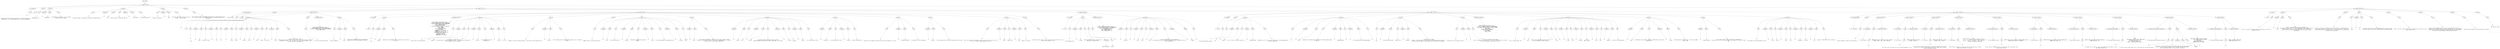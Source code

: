 digraph lpegNode {

node [fontname=Helvetica]
edge [style=dashed]

doc_0 [label="doc - 325"]


doc_0 -> { section_1}
{rank=same; section_1}

section_1 [label="section: 1-290"]


// END RANK doc_0

section_1 -> { header_2 prose_3 prose_4 prose_5 prose_6 prose_7 section_8 section_9}
{rank=same; header_2 prose_3 prose_4 prose_5 prose_6 prose_7 section_8 section_9}

header_2 [label="1 : Compiler"]

prose_3 [label="prose"]

prose_4 [label="prose"]

prose_5 [label="prose"]

prose_6 [label="prose"]

prose_7 [label="prose"]

section_8 [label="section: 21-176"]

section_9 [label="section: 291-325"]


// END RANK section_1

header_2 -> leaf_10
leaf_10  [color=Gray,shape=rectangle,fontname=Inconsolata,label="* Compiler"]
// END RANK header_2

prose_3 -> { raw_11}
{rank=same; raw_11}

raw_11 [label="raw"]


// END RANK prose_3

raw_11 -> leaf_12
leaf_12  [color=Gray,shape=rectangle,fontname=Inconsolata,label="


I decided awhile back that the best format for storing libraries and
applications is as a SQLite database full of blobs and metadata.
"]
// END RANK raw_11

prose_4 -> { raw_13 prespace_14 literal_15 raw_16}
{rank=same; raw_13 prespace_14 literal_15 raw_16}

raw_13 [label="raw"]

prespace_14 [label="prespace"]

literal_15 [label="literal"]

raw_16 [label="raw"]


// END RANK prose_4

raw_13 -> leaf_17
leaf_17  [color=Gray,shape=rectangle,fontname=Inconsolata,label="
Dependencies in"]
// END RANK raw_13

prespace_14 -> leaf_18
leaf_18  [color=Gray,shape=rectangle,fontname=Inconsolata,label=" "]
// END RANK prespace_14

literal_15 -> leaf_19
leaf_19  [color=Gray,shape=rectangle,fontname=Inconsolata,label="bridgetools"]
// END RANK literal_15

raw_16 -> leaf_20
leaf_20  [color=Gray,shape=rectangle,fontname=Inconsolata,label=" are getting out of control, so it's time to
actually make this happen.
"]
// END RANK raw_16

prose_5 -> { raw_21 prespace_22 literal_23 raw_24 prespace_25 literal_26 raw_27}
{rank=same; raw_21 prespace_22 literal_23 raw_24 prespace_25 literal_26 raw_27}

raw_21 [label="raw"]

prespace_22 [label="prespace"]

literal_23 [label="literal"]

raw_24 [label="raw"]

prespace_25 [label="prespace"]

literal_26 [label="literal"]

raw_27 [label="raw"]


// END RANK prose_5

raw_21 -> leaf_28
leaf_28  [color=Gray,shape=rectangle,fontname=Inconsolata,label="
The actual process of compiling is admirably straightforward; we"]
// END RANK raw_21

prespace_22 -> leaf_29
leaf_29  [color=Gray,shape=rectangle,fontname=Inconsolata,label=" "]
// END RANK prespace_22

literal_23 -> leaf_30
leaf_30  [color=Gray,shape=rectangle,fontname=Inconsolata,label="load"]
// END RANK literal_23

raw_24 -> leaf_31
leaf_31  [color=Gray,shape=rectangle,fontname=Inconsolata,label=" a
string, giving it a name, and then use"]
// END RANK raw_24

prespace_25 -> leaf_32
leaf_32  [color=Gray,shape=rectangle,fontname=Inconsolata,label=" "]
// END RANK prespace_25

literal_26 -> leaf_33
leaf_33  [color=Gray,shape=rectangle,fontname=Inconsolata,label="string.dump"]
// END RANK literal_26

raw_27 -> leaf_34
leaf_34  [color=Gray,shape=rectangle,fontname=Inconsolata,label=" to create bytecode of it.
"]
// END RANK raw_27

prose_6 -> { raw_35 prespace_36 literal_37 raw_38}
{rank=same; raw_35 prespace_36 literal_37 raw_38}

raw_35 [label="raw"]

prespace_36 [label="prespace"]

literal_37 [label="literal"]

raw_38 [label="raw"]


// END RANK prose_6

raw_35 -> leaf_39
leaf_39  [color=Gray,shape=rectangle,fontname=Inconsolata,label="
Another invocation of"]
// END RANK raw_35

prespace_36 -> leaf_40
leaf_40  [color=Gray,shape=rectangle,fontname=Inconsolata,label=" "]
// END RANK prespace_36

literal_37 -> leaf_41
leaf_41  [color=Gray,shape=rectangle,fontname=Inconsolata,label="load"]
// END RANK literal_37

raw_38 -> leaf_42
leaf_42  [color=Gray,shape=rectangle,fontname=Inconsolata,label=" turns this back into a function, which we
execute.  Simple as that.
"]
// END RANK raw_38

prose_7 -> { raw_43}
{rank=same; raw_43}

raw_43 [label="raw"]


// END RANK prose_7

raw_43 -> leaf_44
leaf_44  [color=Gray,shape=rectangle,fontname=Inconsolata,label="
Here I intend to design the database table structure, and continue to flesh
out the full system, while hopefully avoiding my lamentable tendency to
overspecify.

"]
// END RANK raw_43

section_8 -> { header_45 prose_46 section_47 section_48 section_49 section_50 section_51}
{rank=same; header_45 prose_46 section_47 section_48 section_49 section_50 section_51}

header_45 [label="2 : SQLite tables"]

prose_46 [label="prose"]

section_47 [label="section: 24-45"]

section_48 [label="section: 46-109"]

section_49 [label="section: 110-129"]

section_50 [label="section: 130-176"]

section_51 [label="section: 177-283"]


// END RANK section_8

header_45 -> leaf_52
leaf_52  [color=Gray,shape=rectangle,fontname=Inconsolata,label="** SQLite tables"]
// END RANK header_45

prose_46 -> { raw_53}
{rank=same; raw_53}

raw_53 [label="raw"]


// END RANK prose_46

raw_53 -> leaf_54
leaf_54  [color=Gray,shape=rectangle,fontname=Inconsolata,label="

"]
// END RANK raw_53

section_47 -> { header_55 prose_56 prose_57 codeblock_58 prose_59}
{rank=same; header_55 prose_56 prose_57 codeblock_58 prose_59}

header_55 [label="3 : code"]

prose_56 [label="prose"]

prose_57 [label="prose"]

codeblock_58 [label="code block 34-40"]

prose_59 [label="prose"]


// END RANK section_47

header_55 -> leaf_60
leaf_60  [color=Gray,shape=rectangle,fontname=Inconsolata,label="*** code"]
// END RANK header_55

prose_56 -> { raw_61 prespace_62 literal_63 raw_64 prespace_65 literal_66 raw_67 prespace_68 literal_69 raw_70 prespace_71 literal_72 raw_73 prespace_74 literal_75 raw_76 prespace_77 literal_78 raw_79}
{rank=same; raw_61 prespace_62 literal_63 raw_64 prespace_65 literal_66 raw_67 prespace_68 literal_69 raw_70 prespace_71 literal_72 raw_73 prespace_74 literal_75 raw_76 prespace_77 literal_78 raw_79}

raw_61 [label="raw"]

prespace_62 [label="prespace"]

literal_63 [label="literal"]

raw_64 [label="raw"]

prespace_65 [label="prespace"]

literal_66 [label="literal"]

raw_67 [label="raw"]

prespace_68 [label="prespace"]

literal_69 [label="literal"]

raw_70 [label="raw"]

prespace_71 [label="prespace"]

literal_72 [label="literal"]

raw_73 [label="raw"]

prespace_74 [label="prespace"]

literal_75 [label="literal"]

raw_76 [label="raw"]

prespace_77 [label="prespace"]

literal_78 [label="literal"]

raw_79 [label="raw"]


// END RANK prose_56

raw_61 -> leaf_80
leaf_80  [color=Gray,shape=rectangle,fontname=Inconsolata,label="

  The"]
// END RANK raw_61

prespace_62 -> leaf_81
leaf_81  [color=Gray,shape=rectangle,fontname=Inconsolata,label=" "]
// END RANK prespace_62

literal_63 -> leaf_82
leaf_82  [color=Gray,shape=rectangle,fontname=Inconsolata,label="code"]
// END RANK literal_63

raw_64 -> leaf_83
leaf_83  [color=Gray,shape=rectangle,fontname=Inconsolata,label=" table has a key"]
// END RANK raw_64

prespace_65 -> leaf_84
leaf_84  [color=Gray,shape=rectangle,fontname=Inconsolata,label=" "]
// END RANK prespace_65

literal_66 -> leaf_85
leaf_85  [color=Gray,shape=rectangle,fontname=Inconsolata,label="id"]
// END RANK literal_66

raw_67 -> leaf_86
leaf_86  [color=Gray,shape=rectangle,fontname=Inconsolata,label=", a"]
// END RANK raw_67

prespace_68 -> leaf_87
leaf_87  [color=Gray,shape=rectangle,fontname=Inconsolata,label=" "]
// END RANK prespace_68

literal_69 -> leaf_88
leaf_88  [color=Gray,shape=rectangle,fontname=Inconsolata,label="blob"]
// END RANK literal_69

raw_70 -> leaf_89
leaf_89  [color=Gray,shape=rectangle,fontname=Inconsolata,label=" field"]
// END RANK raw_70

prespace_71 -> leaf_90
leaf_90  [color=Gray,shape=rectangle,fontname=Inconsolata,label=" "]
// END RANK prespace_71

literal_72 -> leaf_91
leaf_91  [color=Gray,shape=rectangle,fontname=Inconsolata,label="binary"]
// END RANK literal_72

raw_73 -> leaf_92
leaf_92  [color=Gray,shape=rectangle,fontname=Inconsolata,label=", and a"]
// END RANK raw_73

prespace_74 -> leaf_93
leaf_93  [color=Gray,shape=rectangle,fontname=Inconsolata,label=""]
// END RANK prespace_74

literal_75 -> leaf_94
leaf_94  [color=Gray,shape=rectangle,fontname=Inconsolata,label="hash"]
// END RANK literal_75

raw_76 -> leaf_95
leaf_95  [color=Gray,shape=rectangle,fontname=Inconsolata,label=" field.  I think the"]
// END RANK raw_76

prespace_77 -> leaf_96
leaf_96  [color=Gray,shape=rectangle,fontname=Inconsolata,label=" "]
// END RANK prespace_77

literal_78 -> leaf_97
leaf_97  [color=Gray,shape=rectangle,fontname=Inconsolata,label="hash"]
// END RANK literal_78

raw_79 -> leaf_98
leaf_98  [color=Gray,shape=rectangle,fontname=Inconsolata,label=" field should be SHA3, just as a
best-practices sort of thing. As it turns out, after running a test, SHA512 is
substantially faster.  Now, this may or may not be true of SHA512 in pure
LuaJIT, but that's less important.
"]
// END RANK raw_79

prose_57 -> { raw_99}
{rank=same; raw_99}

raw_99 [label="raw"]


// END RANK prose_57

raw_99 -> leaf_100
leaf_100  [color=Gray,shape=rectangle,fontname=Inconsolata,label="
So we want to open/create with:
"]
// END RANK raw_99

codeblock_58 -> leaf_101
leaf_101  [color=Gray,shape=rectangle,fontname=Inconsolata,label="CREATE TABLE IF NOT EXISTS code (
   code_id INTEGER PRIMARY KEY AUTOINCREMENT,
   hash TEXT UNIQUE NOT NULL ON CONFLICT DO NOTHING,
   binary BLOB NOT NULL
);"]
// END RANK codeblock_58

prose_59 -> { raw_102 prespace_103 literal_104 raw_105}
{rank=same; raw_102 prespace_103 literal_104 raw_105}

raw_102 [label="raw"]

prespace_103 [label="prespace"]

literal_104 [label="literal"]

raw_105 [label="raw"]


// END RANK prose_59

raw_102 -> leaf_106
leaf_106  [color=Gray,shape=rectangle,fontname=Inconsolata,label="
strictly speaking"]
// END RANK raw_102

prespace_103 -> leaf_107
leaf_107  [color=Gray,shape=rectangle,fontname=Inconsolata,label=" "]
// END RANK prespace_103

literal_104 -> leaf_108
leaf_108  [color=Gray,shape=rectangle,fontname=Inconsolata,label="blob"]
// END RANK literal_104

raw_105 -> leaf_109
leaf_109  [color=Gray,shape=rectangle,fontname=Inconsolata,label=" should also be UNIQUE but that's comparatively
expensive to check and guaranteed by the hash.

"]
// END RANK raw_105

section_48 -> { header_110 prose_111 codeblock_112 prose_113 prose_114 prose_115 prose_116 prose_117 prose_118 prose_119 prose_120 prose_121 prose_122 prose_123}
{rank=same; header_110 prose_111 codeblock_112 prose_113 prose_114 prose_115 prose_116 prose_117 prose_118 prose_119 prose_120 prose_121 prose_122 prose_123}

header_110 [label="3 : module"]

prose_111 [label="prose"]

codeblock_112 [label="code block 51-70"]

prose_113 [label="prose"]

prose_114 [label="prose"]

prose_115 [label="prose"]

prose_116 [label="prose"]

prose_117 [label="prose"]

prose_118 [label="prose"]

prose_119 [label="prose"]

prose_120 [label="prose"]

prose_121 [label="prose"]

prose_122 [label="prose"]

prose_123 [label="prose"]


// END RANK section_48

header_110 -> leaf_124
leaf_124  [color=Gray,shape=rectangle,fontname=Inconsolata,label="*** module"]
// END RANK header_110

prose_111 -> { raw_125 prespace_126 literal_127 raw_128}
{rank=same; raw_125 prespace_126 literal_127 raw_128}

raw_125 [label="raw"]

prespace_126 [label="prespace"]

literal_127 [label="literal"]

raw_128 [label="raw"]


// END RANK prose_111

raw_125 -> leaf_129
leaf_129  [color=Gray,shape=rectangle,fontname=Inconsolata,label="

  The"]
// END RANK raw_125

prespace_126 -> leaf_130
leaf_130  [color=Gray,shape=rectangle,fontname=Inconsolata,label=" "]
// END RANK prespace_126

literal_127 -> leaf_131
leaf_131  [color=Gray,shape=rectangle,fontname=Inconsolata,label="modules"]
// END RANK literal_127

raw_128 -> leaf_132
leaf_132  [color=Gray,shape=rectangle,fontname=Inconsolata,label=" table has all the metadata about a given blob. Let's mock it
up first.
"]
// END RANK raw_128

codeblock_112 -> leaf_133
leaf_133  [color=Gray,shape=rectangle,fontname=Inconsolata,label="CREATE TABLE IF NOT EXISTS module (
   module_id INTEGER PRIMARY KEY AUTOINCREMENT,
   time DATETIME DEFAULT CURRENT_TIMESTAMP,
   snapshot INTEGER DEFAULT 1,
   name STRING NOT NULL,
   type STRING DEFAULT 'luaJIT-2.1-bytecode',
   branch STRING,
   vc_hash STRING,
   project INTEGER NOT NULL,
   code INTEGER,
   FOREIGN KEY (version_id)
      REFERENCES version (version_id)
   FOREIGN KEY (project_id)
      REFERENCES project (project_id)
      ON DELETE RESTRICT
   FOREIGN KEY (code_id)
      REFERENCES code (code_id)
);"]
// END RANK codeblock_112

prose_113 -> { raw_134 prespace_135 literal_136 raw_137 prespace_138 literal_139 raw_140 prespace_141 literal_142 raw_143}
{rank=same; raw_134 prespace_135 literal_136 raw_137 prespace_138 literal_139 raw_140 prespace_141 literal_142 raw_143}

raw_134 [label="raw"]

prespace_135 [label="prespace"]

literal_136 [label="literal"]

raw_137 [label="raw"]

prespace_138 [label="prespace"]

literal_139 [label="literal"]

raw_140 [label="raw"]

prespace_141 [label="prespace"]

literal_142 [label="literal"]

raw_143 [label="raw"]


// END RANK prose_113

raw_134 -> leaf_144
leaf_144  [color=Gray,shape=rectangle,fontname=Inconsolata,label="
Most of this is self-describing."]
// END RANK raw_134

prespace_135 -> leaf_145
leaf_145  [color=Gray,shape=rectangle,fontname=Inconsolata,label=" "]
// END RANK prespace_135

literal_136 -> leaf_146
leaf_146  [color=Gray,shape=rectangle,fontname=Inconsolata,label="snapshot"]
// END RANK literal_136

raw_137 -> leaf_147
leaf_147  [color=Gray,shape=rectangle,fontname=Inconsolata,label=" is a boolean, if false this is a
versioned module.  We'll be adding that later, so everything is configured so
that by default we have a snapshot. "]
// END RANK raw_137

prespace_138 -> leaf_148
leaf_148  [color=Gray,shape=rectangle,fontname=Inconsolata,label=" "]
// END RANK prespace_138

literal_139 -> leaf_149
leaf_149  [color=Gray,shape=rectangle,fontname=Inconsolata,label="version"]
// END RANK literal_139

raw_140 -> leaf_150
leaf_150  [color=Gray,shape=rectangle,fontname=Inconsolata,label=" is expected to be set to
something if"]
// END RANK raw_140

prespace_141 -> leaf_151
leaf_151  [color=Gray,shape=rectangle,fontname=Inconsolata,label=" "]
// END RANK prespace_141

literal_142 -> leaf_152
leaf_152  [color=Gray,shape=rectangle,fontname=Inconsolata,label="version"]
// END RANK literal_142

raw_143 -> leaf_153
leaf_153  [color=Gray,shape=rectangle,fontname=Inconsolata,label=" is true.
"]
// END RANK raw_143

prose_114 -> { raw_154 prespace_155 literal_156 raw_157}
{rank=same; raw_154 prespace_155 literal_156 raw_157}

raw_154 [label="raw"]

prespace_155 [label="prespace"]

literal_156 [label="literal"]

raw_157 [label="raw"]


// END RANK prose_114

raw_154 -> leaf_158
leaf_158  [color=Gray,shape=rectangle,fontname=Inconsolata,label="
Thought: I may want to enforce semver, in which case it would make sense for"]
// END RANK raw_154

prespace_155 -> leaf_159
leaf_159  [color=Gray,shape=rectangle,fontname=Inconsolata,label=""]
// END RANK prespace_155

literal_156 -> leaf_160
leaf_160  [color=Gray,shape=rectangle,fontname=Inconsolata,label="version"]
// END RANK literal_156

raw_157 -> leaf_161
leaf_161  [color=Gray,shape=rectangle,fontname=Inconsolata,label=" to be a foreign key to a table containing major, minor, and patch
fields.
"]
// END RANK raw_157

prose_115 -> { raw_162}
{rank=same; raw_162}

raw_162 [label="raw"]


// END RANK prose_115

raw_162 -> leaf_163
leaf_163  [color=Gray,shape=rectangle,fontname=Inconsolata,label="
Update: yeah, we're doing it that way.
"]
// END RANK raw_162

prose_116 -> { prespace_164 literal_165 raw_166 prespace_167 literal_168 raw_169 prespace_170 literal_171 raw_172 prespace_173 literal_174 raw_175}
{rank=same; prespace_164 literal_165 raw_166 prespace_167 literal_168 raw_169 prespace_170 literal_171 raw_172 prespace_173 literal_174 raw_175}

prespace_164 [label="prespace"]

literal_165 [label="literal"]

raw_166 [label="raw"]

prespace_167 [label="prespace"]

literal_168 [label="literal"]

raw_169 [label="raw"]

prespace_170 [label="prespace"]

literal_171 [label="literal"]

raw_172 [label="raw"]

prespace_173 [label="prespace"]

literal_174 [label="literal"]

raw_175 [label="raw"]


// END RANK prose_116

prespace_164 -> leaf_176
leaf_176  [color=Gray,shape=rectangle,fontname=Inconsolata,label=""]
// END RANK prespace_164

literal_165 -> leaf_177
leaf_177  [color=Gray,shape=rectangle,fontname=Inconsolata,label="name"]
// END RANK literal_165

raw_166 -> leaf_178
leaf_178  [color=Gray,shape=rectangle,fontname=Inconsolata,label=" is the string used to"]
// END RANK raw_166

prespace_167 -> leaf_179
leaf_179  [color=Gray,shape=rectangle,fontname=Inconsolata,label=" "]
// END RANK prespace_167

literal_168 -> leaf_180
leaf_180  [color=Gray,shape=rectangle,fontname=Inconsolata,label="require"]
// END RANK literal_168

raw_169 -> leaf_181
leaf_181  [color=Gray,shape=rectangle,fontname=Inconsolata,label=" the module, stripped of any project
header. "]
// END RANK raw_169

prespace_170 -> leaf_182
leaf_182  [color=Gray,shape=rectangle,fontname=Inconsolata,label=" "]
// END RANK prespace_170

literal_171 -> leaf_183
leaf_183  [color=Gray,shape=rectangle,fontname=Inconsolata,label="name"]
// END RANK literal_171

raw_172 -> leaf_184
leaf_184  [color=Gray,shape=rectangle,fontname=Inconsolata,label=" is not unique except when combined with a"]
// END RANK raw_172

prespace_173 -> leaf_185
leaf_185  [color=Gray,shape=rectangle,fontname=Inconsolata,label=" "]
// END RANK prespace_173

literal_174 -> leaf_186
leaf_186  [color=Gray,shape=rectangle,fontname=Inconsolata,label="project"]
// END RANK literal_174

raw_175 -> leaf_187
leaf_187  [color=Gray,shape=rectangle,fontname=Inconsolata,label=", which
is.
"]
// END RANK raw_175

prose_117 -> { prespace_188 literal_189 raw_190}
{rank=same; prespace_188 literal_189 raw_190}

prespace_188 [label="prespace"]

literal_189 [label="literal"]

raw_190 [label="raw"]


// END RANK prose_117

prespace_188 -> leaf_191
leaf_191  [color=Gray,shape=rectangle,fontname=Inconsolata,label=""]
// END RANK prespace_188

literal_189 -> leaf_192
leaf_192  [color=Gray,shape=rectangle,fontname=Inconsolata,label="type"]
// END RANK literal_189

raw_190 -> leaf_193
leaf_193  [color=Gray,shape=rectangle,fontname=Inconsolata,label=" is for future compatibility. Eventually we'll want to store C shared
libraries in the codex, and Orb is in principle language-agnostic, so there's
no natural limit to what types we might have.
"]
// END RANK raw_190

prose_118 -> { prespace_194 literal_195 raw_196 prespace_197 literal_198 raw_199 prespace_200 literal_201 raw_202 prespace_203 literal_204 raw_205}
{rank=same; prespace_194 literal_195 raw_196 prespace_197 literal_198 raw_199 prespace_200 literal_201 raw_202 prespace_203 literal_204 raw_205}

prespace_194 [label="prespace"]

literal_195 [label="literal"]

raw_196 [label="raw"]

prespace_197 [label="prespace"]

literal_198 [label="literal"]

raw_199 [label="raw"]

prespace_200 [label="prespace"]

literal_201 [label="literal"]

raw_202 [label="raw"]

prespace_203 [label="prespace"]

literal_204 [label="literal"]

raw_205 [label="raw"]


// END RANK prose_118

prespace_194 -> leaf_206
leaf_206  [color=Gray,shape=rectangle,fontname=Inconsolata,label=""]
// END RANK prespace_194

literal_195 -> leaf_207
leaf_207  [color=Gray,shape=rectangle,fontname=Inconsolata,label="branch"]
// END RANK literal_195

raw_196 -> leaf_208
leaf_208  [color=Gray,shape=rectangle,fontname=Inconsolata,label=" and"]
// END RANK raw_196

prespace_197 -> leaf_209
leaf_209  [color=Gray,shape=rectangle,fontname=Inconsolata,label=" "]
// END RANK prespace_197

literal_198 -> leaf_210
leaf_210  [color=Gray,shape=rectangle,fontname=Inconsolata,label="vc_hash"]
// END RANK literal_198

raw_199 -> leaf_211
leaf_211  [color=Gray,shape=rectangle,fontname=Inconsolata,label=" are optional fields for version-control purposes.
Optional because release software doesn't need them.  It's called"]
// END RANK raw_199

prespace_200 -> leaf_212
leaf_212  [color=Gray,shape=rectangle,fontname=Inconsolata,label=" "]
// END RANK prespace_200

literal_201 -> leaf_213
leaf_213  [color=Gray,shape=rectangle,fontname=Inconsolata,label="vc_hash"]
// END RANK literal_201

raw_202 -> leaf_214
leaf_214  [color=Gray,shape=rectangle,fontname=Inconsolata,label="
because"]
// END RANK raw_202

prespace_203 -> leaf_215
leaf_215  [color=Gray,shape=rectangle,fontname=Inconsolata,label=" "]
// END RANK prespace_203

literal_204 -> leaf_216
leaf_216  [color=Gray,shape=rectangle,fontname=Inconsolata,label="commit"]
// END RANK literal_204

raw_205 -> leaf_217
leaf_217  [color=Gray,shape=rectangle,fontname=Inconsolata,label=" is a reserved word in SQL.
"]
// END RANK raw_205

prose_119 -> { prespace_218 literal_219 raw_220 prespace_221 literal_222 raw_223}
{rank=same; prespace_218 literal_219 raw_220 prespace_221 literal_222 raw_223}

prespace_218 [label="prespace"]

literal_219 [label="literal"]

raw_220 [label="raw"]

prespace_221 [label="prespace"]

literal_222 [label="literal"]

raw_223 [label="raw"]


// END RANK prose_119

prespace_218 -> leaf_224
leaf_224  [color=Gray,shape=rectangle,fontname=Inconsolata,label=""]
// END RANK prespace_218

literal_219 -> leaf_225
leaf_225  [color=Gray,shape=rectangle,fontname=Inconsolata,label="project_id"]
// END RANK literal_219

raw_220 -> leaf_226
leaf_226  [color=Gray,shape=rectangle,fontname=Inconsolata,label=" is the foreign key to the"]
// END RANK raw_220

prespace_221 -> leaf_227
leaf_227  [color=Gray,shape=rectangle,fontname=Inconsolata,label=" "]
// END RANK prespace_221

literal_222 -> leaf_228
leaf_228  [color=Gray,shape=rectangle,fontname=Inconsolata,label="project"]
// END RANK literal_222

raw_223 -> leaf_229
leaf_229  [color=Gray,shape=rectangle,fontname=Inconsolata,label=" table, described next.
"]
// END RANK raw_223

prose_120 -> { raw_230 prespace_231 literal_232 raw_233}
{rank=same; raw_230 prespace_231 literal_232 raw_233}

raw_230 [label="raw"]

prespace_231 [label="prespace"]

literal_232 [label="literal"]

raw_233 [label="raw"]


// END RANK prose_120

raw_230 -> leaf_234
leaf_234  [color=Gray,shape=rectangle,fontname=Inconsolata,label="
We don't want to delete any projects which still have modules, so we use"]
// END RANK raw_230

prespace_231 -> leaf_235
leaf_235  [color=Gray,shape=rectangle,fontname=Inconsolata,label=""]
// END RANK prespace_231

literal_232 -> leaf_236
leaf_236  [color=Gray,shape=rectangle,fontname=Inconsolata,label="ON DELETE RESTRICT"]
// END RANK literal_232

raw_233 -> leaf_237
leaf_237  [color=Gray,shape=rectangle,fontname=Inconsolata,label=" to prevent this from succeeding.
"]
// END RANK raw_233

prose_121 -> { prespace_238 literal_239 raw_240}
{rank=same; prespace_238 literal_239 raw_240}

prespace_238 [label="prespace"]

literal_239 [label="literal"]

raw_240 [label="raw"]


// END RANK prose_121

prespace_238 -> leaf_241
leaf_241  [color=Gray,shape=rectangle,fontname=Inconsolata,label=""]
// END RANK prespace_238

literal_239 -> leaf_242
leaf_242  [color=Gray,shape=rectangle,fontname=Inconsolata,label="code_id"]
// END RANK literal_239

raw_240 -> leaf_243
leaf_243  [color=Gray,shape=rectangle,fontname=Inconsolata,label=" is the foreign key for the actual binary blob and its hash.
"]
// END RANK raw_240

prose_122 -> { raw_244 prespace_245 literal_246 raw_247 prespace_248 literal_249 raw_250}
{rank=same; raw_244 prespace_245 literal_246 raw_247 prespace_248 literal_249 raw_250}

raw_244 [label="raw"]

prespace_245 [label="prespace"]

literal_246 [label="literal"]

raw_247 [label="raw"]

prespace_248 [label="prespace"]

literal_249 [label="literal"]

raw_250 [label="raw"]


// END RANK prose_122

raw_244 -> leaf_251
leaf_251  [color=Gray,shape=rectangle,fontname=Inconsolata,label="
Not sure whether to de-normalize the hash, and since I'm not sure, we won't
for now.  It doesn't seem necessary since we'll"]
// END RANK raw_244

prespace_245 -> leaf_252
leaf_252  [color=Gray,shape=rectangle,fontname=Inconsolata,label=" "]
// END RANK prespace_245

literal_246 -> leaf_253
leaf_253  [color=Gray,shape=rectangle,fontname=Inconsolata,label="JOIN"]
// END RANK literal_246

raw_247 -> leaf_254
leaf_254  [color=Gray,shape=rectangle,fontname=Inconsolata,label=" against the"]
// END RANK raw_247

prespace_248 -> leaf_255
leaf_255  [color=Gray,shape=rectangle,fontname=Inconsolata,label=" "]
// END RANK prespace_248

literal_249 -> leaf_256
leaf_256  [color=Gray,shape=rectangle,fontname=Inconsolata,label="code"]
// END RANK literal_249

raw_250 -> leaf_257
leaf_257  [color=Gray,shape=rectangle,fontname=Inconsolata,label="
table in all cases.
"]
// END RANK raw_250

prose_123 -> { raw_258}
{rank=same; raw_258}

raw_258 [label="raw"]


// END RANK prose_123

raw_258 -> leaf_259
leaf_259  [color=Gray,shape=rectangle,fontname=Inconsolata,label="
It might be useful to add at least the hash of the source Orb file, I'm
trying to stay focused for now.

"]
// END RANK raw_258

section_49 -> { header_260 prose_261 codeblock_262 prose_263}
{rank=same; header_260 prose_261 codeblock_262 prose_263}

header_260 [label="3 : version"]

prose_261 [label="prose"]

codeblock_262 [label="code block 115-123"]

prose_263 [label="prose"]


// END RANK section_49

header_260 -> leaf_264
leaf_264  [color=Gray,shape=rectangle,fontname=Inconsolata,label="*** version"]
// END RANK header_260

prose_261 -> { raw_265 prespace_266 literal_267 raw_268 link_269 raw_270}
{rank=same; raw_265 prespace_266 literal_267 raw_268 link_269 raw_270}

raw_265 [label="raw"]

prespace_266 [label="prespace"]

literal_267 [label="literal"]

raw_268 [label="raw"]

link_269 [label="link"]

raw_270 [label="raw"]


// END RANK prose_261

raw_265 -> leaf_271
leaf_271  [color=Gray,shape=rectangle,fontname=Inconsolata,label="

This implements the"]
// END RANK raw_265

prespace_266 -> leaf_272
leaf_272  [color=Gray,shape=rectangle,fontname=Inconsolata,label=" "]
// END RANK prespace_266

literal_267 -> leaf_273
leaf_273  [color=Gray,shape=rectangle,fontname=Inconsolata,label="bridge"]
// END RANK literal_267

raw_268 -> leaf_274
leaf_274  [color=Gray,shape=rectangle,fontname=Inconsolata,label=" house dialect of semantic versioning, as
described in original 2015 "]
// END RANK raw_268

link_269 -> { anchortext_275 url_276}
{rank=same; anchortext_275 url_276}

anchortext_275 [label="anchortext"]

url_276 [label="url"]


// END RANK link_269

anchortext_275 -> leaf_277
leaf_277  [color=Gray,shape=rectangle,fontname=Inconsolata,label="design documents"]
// END RANK anchortext_275

url_276 -> leaf_278
leaf_278  [color=Gray,shape=rectangle,fontname=Inconsolata,label="httk://"]
// END RANK url_276

raw_270 -> leaf_279
leaf_279  [color=Gray,shape=rectangle,fontname=Inconsolata,label=".
"]
// END RANK raw_270

codeblock_262 -> leaf_280
leaf_280  [color=Gray,shape=rectangle,fontname=Inconsolata,label="CREATE TABLE IF NOT EXISTS version (
   version_id INTEGER PRIMARY KEY AUTOINCREMENT,
   edition STRING DEFAULT 'SNAPSHOT',
   major INTEGER DEFAULT 0,
   minor INTEGER DEFAULT 0,
   patch STRING DEFAULT '0'
);"]
// END RANK codeblock_262

prose_263 -> { prespace_281 literal_282 raw_283 prespace_284 literal_285 raw_286 prespace_287 literal_288 raw_289 prespace_290 literal_291 raw_292}
{rank=same; prespace_281 literal_282 raw_283 prespace_284 literal_285 raw_286 prespace_287 literal_288 raw_289 prespace_290 literal_291 raw_292}

prespace_281 [label="prespace"]

literal_282 [label="literal"]

raw_283 [label="raw"]

prespace_284 [label="prespace"]

literal_285 [label="literal"]

raw_286 [label="raw"]

prespace_287 [label="prespace"]

literal_288 [label="literal"]

raw_289 [label="raw"]

prespace_290 [label="prespace"]

literal_291 [label="literal"]

raw_292 [label="raw"]


// END RANK prose_263

prespace_281 -> leaf_293
leaf_293  [color=Gray,shape=rectangle,fontname=Inconsolata,label=""]
// END RANK prespace_281

literal_282 -> leaf_294
leaf_294  [color=Gray,shape=rectangle,fontname=Inconsolata,label="edition"]
// END RANK literal_282

raw_283 -> leaf_295
leaf_295  [color=Gray,shape=rectangle,fontname=Inconsolata,label=","]
// END RANK raw_283

prespace_284 -> leaf_296
leaf_296  [color=Gray,shape=rectangle,fontname=Inconsolata,label=" "]
// END RANK prespace_284

literal_285 -> leaf_297
leaf_297  [color=Gray,shape=rectangle,fontname=Inconsolata,label="major"]
// END RANK literal_285

raw_286 -> leaf_298
leaf_298  [color=Gray,shape=rectangle,fontname=Inconsolata,label=", and"]
// END RANK raw_286

prespace_287 -> leaf_299
leaf_299  [color=Gray,shape=rectangle,fontname=Inconsolata,label=" "]
// END RANK prespace_287

literal_288 -> leaf_300
leaf_300  [color=Gray,shape=rectangle,fontname=Inconsolata,label="minor"]
// END RANK literal_288

raw_289 -> leaf_301
leaf_301  [color=Gray,shape=rectangle,fontname=Inconsolata,label=", are all straightforward; worth explaining
that patches can follow several not-completely-numeric conventions and are
thus type-hinted as"]
// END RANK raw_289

prespace_290 -> leaf_302
leaf_302  [color=Gray,shape=rectangle,fontname=Inconsolata,label=" "]
// END RANK prespace_290

literal_291 -> leaf_303
leaf_303  [color=Gray,shape=rectangle,fontname=Inconsolata,label="STRING"]
// END RANK literal_291

raw_292 -> leaf_304
leaf_304  [color=Gray,shape=rectangle,fontname=Inconsolata,label=".

"]
// END RANK raw_292

section_50 -> { header_305 prose_306 prose_307 prose_308 prose_309 prose_310 codeblock_311 prose_312 prose_313 prose_314 prose_315}
{rank=same; header_305 prose_306 prose_307 prose_308 prose_309 prose_310 codeblock_311 prose_312 prose_313 prose_314 prose_315}

header_305 [label="3 : project"]

prose_306 [label="prose"]

prose_307 [label="prose"]

prose_308 [label="prose"]

prose_309 [label="prose"]

prose_310 [label="prose"]

codeblock_311 [label="code block 149-159"]

prose_312 [label="prose"]

prose_313 [label="prose"]

prose_314 [label="prose"]

prose_315 [label="prose"]


// END RANK section_50

header_305 -> leaf_316
leaf_316  [color=Gray,shape=rectangle,fontname=Inconsolata,label="*** project"]
// END RANK header_305

prose_306 -> { raw_317}
{rank=same; raw_317}

raw_317 [label="raw"]


// END RANK prose_306

raw_317 -> leaf_318
leaf_318  [color=Gray,shape=rectangle,fontname=Inconsolata,label="

This table describes projects.
"]
// END RANK raw_317

prose_307 -> { raw_319 prespace_320 literal_321 raw_322 prespace_323 literal_324 raw_325}
{rank=same; raw_319 prespace_320 literal_321 raw_322 prespace_323 literal_324 raw_325}

raw_319 [label="raw"]

prespace_320 [label="prespace"]

literal_321 [label="literal"]

raw_322 [label="raw"]

prespace_323 [label="prespace"]

literal_324 [label="literal"]

raw_325 [label="raw"]


// END RANK prose_307

raw_319 -> leaf_326
leaf_326  [color=Gray,shape=rectangle,fontname=Inconsolata,label="
Our"]
// END RANK raw_319

prespace_320 -> leaf_327
leaf_327  [color=Gray,shape=rectangle,fontname=Inconsolata,label=" "]
// END RANK prespace_320

literal_321 -> leaf_328
leaf_328  [color=Gray,shape=rectangle,fontname=Inconsolata,label="require"]
// END RANK literal_321

raw_322 -> leaf_329
leaf_329  [color=Gray,shape=rectangle,fontname=Inconsolata,label=" will, at first, just add a function to"]
// END RANK raw_322

prespace_323 -> leaf_330
leaf_330  [color=Gray,shape=rectangle,fontname=Inconsolata,label=" "]
// END RANK prespace_323

literal_324 -> leaf_331
leaf_331  [color=Gray,shape=rectangle,fontname=Inconsolata,label="package.loader"]
// END RANK literal_324

raw_325 -> leaf_332
leaf_332  [color=Gray,shape=rectangle,fontname=Inconsolata,label=".
Additionally we'll use some sort of manifest to resolve dependencies,
but that comes later.
"]
// END RANK raw_325

prose_308 -> { raw_333 prespace_334 italic_335 raw_336 prespace_337 literal_338 raw_339 prespace_340 literal_341 raw_342}
{rank=same; raw_333 prespace_334 italic_335 raw_336 prespace_337 literal_338 raw_339 prespace_340 literal_341 raw_342}

raw_333 [label="raw"]

prespace_334 [label="prespace"]

italic_335 [label="italic"]

raw_336 [label="raw"]

prespace_337 [label="prespace"]

literal_338 [label="literal"]

raw_339 [label="raw"]

prespace_340 [label="prespace"]

literal_341 [label="literal"]

raw_342 [label="raw"]


// END RANK prose_308

raw_333 -> leaf_343
leaf_343  [color=Gray,shape=rectangle,fontname=Inconsolata,label="
I"]
// END RANK raw_333

prespace_334 -> leaf_344
leaf_344  [color=Gray,shape=rectangle,fontname=Inconsolata,label=" "]
// END RANK prespace_334

italic_335 -> leaf_345
leaf_345  [color=Gray,shape=rectangle,fontname=Inconsolata,label="think"]
// END RANK italic_335

raw_336 -> leaf_346
leaf_346  [color=Gray,shape=rectangle,fontname=Inconsolata,label=" the best way to separate fully-qualified from relative module names
is like so:"]
// END RANK raw_336

prespace_337 -> leaf_347
leaf_347  [color=Gray,shape=rectangle,fontname=Inconsolata,label=" "]
// END RANK prespace_337

literal_338 -> leaf_348
leaf_348  [color=Gray,shape=rectangle,fontname=Inconsolata,label="modname/submod"]
// END RANK literal_338

raw_339 -> leaf_349
leaf_349  [color=Gray,shape=rectangle,fontname=Inconsolata,label=","]
// END RANK raw_339

prespace_340 -> leaf_350
leaf_350  [color=Gray,shape=rectangle,fontname=Inconsolata,label=" "]
// END RANK prespace_340

literal_341 -> leaf_351
leaf_351  [color=Gray,shape=rectangle,fontname=Inconsolata,label="fully.qualified.project:modname/submod"]
// END RANK literal_341

raw_342 -> leaf_352
leaf_352  [color=Gray,shape=rectangle,fontname=Inconsolata,label=".
"]
// END RANK raw_342

prose_309 -> { raw_353 prespace_354 literal_355 raw_356 prespace_357 bold_358 raw_359}
{rank=same; raw_353 prespace_354 literal_355 raw_356 prespace_357 bold_358 raw_359}

raw_353 [label="raw"]

prespace_354 [label="prespace"]

literal_355 [label="literal"]

raw_356 [label="raw"]

prespace_357 [label="prespace"]

bold_358 [label="bold"]

raw_359 [label="raw"]


// END RANK prose_309

raw_353 -> leaf_360
leaf_360  [color=Gray,shape=rectangle,fontname=Inconsolata,label="
Any"]
// END RANK raw_353

prespace_354 -> leaf_361
leaf_361  [color=Gray,shape=rectangle,fontname=Inconsolata,label=" "]
// END RANK prespace_354

literal_355 -> leaf_362
leaf_362  [color=Gray,shape=rectangle,fontname=Inconsolata,label="fully.qualified.project"]
// END RANK literal_355

raw_356 -> leaf_363
leaf_363  [color=Gray,shape=rectangle,fontname=Inconsolata,label=" needs to be"]
// END RANK raw_356

prespace_357 -> leaf_364
leaf_364  [color=Gray,shape=rectangle,fontname=Inconsolata,label=" "]
// END RANK prespace_357

bold_358 -> leaf_365
leaf_365  [color=Gray,shape=rectangle,fontname=Inconsolata,label="globally"]
// END RANK bold_358

raw_359 -> leaf_366
leaf_366  [color=Gray,shape=rectangle,fontname=Inconsolata,label=" unique across all bridge
projects.  There has never in the history of ever been a good way to do this.
Having project manifests at least keeps this from leaking into codebases.
"]
// END RANK raw_359

prose_310 -> { raw_367 prespace_368 literal_369 raw_370}
{rank=same; raw_367 prespace_368 literal_369 raw_370}

raw_367 [label="raw"]

prespace_368 [label="prespace"]

literal_369 [label="literal"]

raw_370 [label="raw"]


// END RANK prose_310

raw_367 -> leaf_371
leaf_371  [color=Gray,shape=rectangle,fontname=Inconsolata,label="
Note that we're just going to split on"]
// END RANK raw_367

prespace_368 -> leaf_372
leaf_372  [color=Gray,shape=rectangle,fontname=Inconsolata,label=" "]
// END RANK prespace_368

literal_369 -> leaf_373
leaf_373  [color=Gray,shape=rectangle,fontname=Inconsolata,label=":"]
// END RANK literal_369

raw_370 -> leaf_374
leaf_374  [color=Gray,shape=rectangle,fontname=Inconsolata,label=", there's no expectation that either
side is formatted in any special way.  Any \"valid utf8\" except let's be real,
I'm not even going to sanitize your string...
"]
// END RANK raw_370

codeblock_311 -> leaf_375
leaf_375  [color=Gray,shape=rectangle,fontname=Inconsolata,label="CREATE TABLE IF NOT EXISTS project (
   project_id INTEGER PRIMARY KEY AUTOINCREMENT,
   name STRING UNIQUE NOT NULL ON CONFLICT IGNORE,
   repo STRING,
   repo_type STRING DEFAULT 'git',
   repo_alternates STRING,
   home STRING,
   website STRING
);"]
// END RANK codeblock_311

prose_312 -> { raw_376 prespace_377 literal_378 raw_379 prespace_380 literal_381 raw_382 prespace_383 literal_384 raw_385 prespace_386 literal_387 raw_388 prespace_389 literal_390 raw_391 prespace_392 literal_393 raw_394}
{rank=same; raw_376 prespace_377 literal_378 raw_379 prespace_380 literal_381 raw_382 prespace_383 literal_384 raw_385 prespace_386 literal_387 raw_388 prespace_389 literal_390 raw_391 prespace_392 literal_393 raw_394}

raw_376 [label="raw"]

prespace_377 [label="prespace"]

literal_378 [label="literal"]

raw_379 [label="raw"]

prespace_380 [label="prespace"]

literal_381 [label="literal"]

raw_382 [label="raw"]

prespace_383 [label="prespace"]

literal_384 [label="literal"]

raw_385 [label="raw"]

prespace_386 [label="prespace"]

literal_387 [label="literal"]

raw_388 [label="raw"]

prespace_389 [label="prespace"]

literal_390 [label="literal"]

raw_391 [label="raw"]

prespace_392 [label="prespace"]

literal_393 [label="literal"]

raw_394 [label="raw"]


// END RANK prose_312

raw_376 -> leaf_395
leaf_395  [color=Gray,shape=rectangle,fontname=Inconsolata,label="
This is a simple table. The"]
// END RANK raw_376

prespace_377 -> leaf_396
leaf_396  [color=Gray,shape=rectangle,fontname=Inconsolata,label=" "]
// END RANK prespace_377

literal_378 -> leaf_397
leaf_397  [color=Gray,shape=rectangle,fontname=Inconsolata,label="name"]
// END RANK literal_378

raw_379 -> leaf_398
leaf_398  [color=Gray,shape=rectangle,fontname=Inconsolata,label=" field is most important and must be unique,
as we've indicated, globally unique."]
// END RANK raw_379

prespace_380 -> leaf_399
leaf_399  [color=Gray,shape=rectangle,fontname=Inconsolata,label=" "]
// END RANK prespace_380

literal_381 -> leaf_400
leaf_400  [color=Gray,shape=rectangle,fontname=Inconsolata,label="repo"]
// END RANK literal_381

raw_382 -> leaf_401
leaf_401  [color=Gray,shape=rectangle,fontname=Inconsolata,label=","]
// END RANK raw_382

prespace_383 -> leaf_402
leaf_402  [color=Gray,shape=rectangle,fontname=Inconsolata,label=" "]
// END RANK prespace_383

literal_384 -> leaf_403
leaf_403  [color=Gray,shape=rectangle,fontname=Inconsolata,label="home"]
// END RANK literal_384

raw_385 -> leaf_404
leaf_404  [color=Gray,shape=rectangle,fontname=Inconsolata,label=", and"]
// END RANK raw_385

prespace_386 -> leaf_405
leaf_405  [color=Gray,shape=rectangle,fontname=Inconsolata,label=" "]
// END RANK prespace_386

literal_387 -> leaf_406
leaf_406  [color=Gray,shape=rectangle,fontname=Inconsolata,label="website"]
// END RANK literal_387

raw_388 -> leaf_407
leaf_407  [color=Gray,shape=rectangle,fontname=Inconsolata,label=" are all
URIs; I think"]
// END RANK raw_388

prespace_389 -> leaf_408
leaf_408  [color=Gray,shape=rectangle,fontname=Inconsolata,label=" "]
// END RANK prespace_389

literal_390 -> leaf_409
leaf_409  [color=Gray,shape=rectangle,fontname=Inconsolata,label="repo"]
// END RANK literal_390

raw_391 -> leaf_410
leaf_410  [color=Gray,shape=rectangle,fontname=Inconsolata,label=" and"]
// END RANK raw_391

prespace_392 -> leaf_411
leaf_411  [color=Gray,shape=rectangle,fontname=Inconsolata,label=" "]
// END RANK prespace_392

literal_393 -> leaf_412
leaf_412  [color=Gray,shape=rectangle,fontname=Inconsolata,label="website"]
// END RANK literal_393

raw_394 -> leaf_413
leaf_413  [color=Gray,shape=rectangle,fontname=Inconsolata,label=" are fairly self-explanatory.
"]
// END RANK raw_394

prose_313 -> { prespace_414 literal_415 raw_416 prespace_417 literal_418 raw_419}
{rank=same; prespace_414 literal_415 raw_416 prespace_417 literal_418 raw_419}

prespace_414 [label="prespace"]

literal_415 [label="literal"]

raw_416 [label="raw"]

prespace_417 [label="prespace"]

literal_418 [label="literal"]

raw_419 [label="raw"]


// END RANK prose_313

prespace_414 -> leaf_420
leaf_420  [color=Gray,shape=rectangle,fontname=Inconsolata,label=""]
// END RANK prespace_414

literal_415 -> leaf_421
leaf_421  [color=Gray,shape=rectangle,fontname=Inconsolata,label="home"]
// END RANK literal_415

raw_416 -> leaf_422
leaf_422  [color=Gray,shape=rectangle,fontname=Inconsolata,label=" is intended to serve content, probably in JSON format, which can be
placed into a"]
// END RANK raw_416

prespace_417 -> leaf_423
leaf_423  [color=Gray,shape=rectangle,fontname=Inconsolata,label=" "]
// END RANK prespace_417

literal_418 -> leaf_424
leaf_424  [color=Gray,shape=rectangle,fontname=Inconsolata,label="codex"]
// END RANK literal_418

raw_419 -> leaf_425
leaf_425  [color=Gray,shape=rectangle,fontname=Inconsolata,label=" without having to compile a repo.  This will be added
(much) later.
"]
// END RANK raw_419

prose_314 -> { prespace_426 literal_427 raw_428}
{rank=same; prespace_426 literal_427 raw_428}

prespace_426 [label="prespace"]

literal_427 [label="literal"]

raw_428 [label="raw"]


// END RANK prose_314

prespace_426 -> leaf_429
leaf_429  [color=Gray,shape=rectangle,fontname=Inconsolata,label=""]
// END RANK prespace_426

literal_427 -> leaf_430
leaf_430  [color=Gray,shape=rectangle,fontname=Inconsolata,label="repo_alternates"]
// END RANK literal_427

raw_428 -> leaf_431
leaf_431  [color=Gray,shape=rectangle,fontname=Inconsolata,label=" is just what it says: if the main repo isn't available for
any reason, this is a list of URIs which can be checked for the repo.  Format
TBD.
"]
// END RANK raw_428

prose_315 -> { raw_432 prespace_433 literal_434 raw_435 prespace_436 literal_437 raw_438 prespace_439 literal_440 raw_441 prespace_442 literal_443 raw_444}
{rank=same; raw_432 prespace_433 literal_434 raw_435 prespace_436 literal_437 raw_438 prespace_439 literal_440 raw_441 prespace_442 literal_443 raw_444}

raw_432 [label="raw"]

prespace_433 [label="prespace"]

literal_434 [label="literal"]

raw_435 [label="raw"]

prespace_436 [label="prespace"]

literal_437 [label="literal"]

raw_438 [label="raw"]

prespace_439 [label="prespace"]

literal_440 [label="literal"]

raw_441 [label="raw"]

prespace_442 [label="prespace"]

literal_443 [label="literal"]

raw_444 [label="raw"]


// END RANK prose_315

raw_432 -> leaf_445
leaf_445  [color=Gray,shape=rectangle,fontname=Inconsolata,label="
This scheme isn't 100% satisfactory, since"]
// END RANK raw_432

prespace_433 -> leaf_446
leaf_446  [color=Gray,shape=rectangle,fontname=Inconsolata,label=" "]
// END RANK prespace_433

literal_434 -> leaf_447
leaf_447  [color=Gray,shape=rectangle,fontname=Inconsolata,label="repo"]
// END RANK literal_434

raw_435 -> leaf_448
leaf_448  [color=Gray,shape=rectangle,fontname=Inconsolata,label=" can be"]
// END RANK raw_435

prespace_436 -> leaf_449
leaf_449  [color=Gray,shape=rectangle,fontname=Inconsolata,label=" "]
// END RANK prespace_436

literal_437 -> leaf_450
leaf_450  [color=Gray,shape=rectangle,fontname=Inconsolata,label="NULL"]
// END RANK literal_437

raw_438 -> leaf_451
leaf_451  [color=Gray,shape=rectangle,fontname=Inconsolata,label=", but"]
// END RANK raw_438

prespace_439 -> leaf_452
leaf_452  [color=Gray,shape=rectangle,fontname=Inconsolata,label=""]
// END RANK prespace_439

literal_440 -> leaf_453
leaf_453  [color=Gray,shape=rectangle,fontname=Inconsolata,label="repo_type"]
// END RANK literal_440

raw_441 -> leaf_454
leaf_454  [color=Gray,shape=rectangle,fontname=Inconsolata,label=" would be"]
// END RANK raw_441

prespace_442 -> leaf_455
leaf_455  [color=Gray,shape=rectangle,fontname=Inconsolata,label=" "]
// END RANK prespace_442

literal_443 -> leaf_456
leaf_456  [color=Gray,shape=rectangle,fontname=Inconsolata,label="git"]
// END RANK literal_443

raw_444 -> leaf_457
leaf_457  [color=Gray,shape=rectangle,fontname=Inconsolata,label=" anyway. I think that's fine in practice.

"]
// END RANK raw_444

section_51 -> { header_458 prose_459 section_460 section_461 section_462 section_463 section_464 section_465 section_466 section_467 section_468 section_469}
{rank=same; header_458 prose_459 section_460 section_461 section_462 section_463 section_464 section_465 section_466 section_467 section_468 section_469}

header_458 [label="3 : SQL statements"]

prose_459 [label="prose"]

section_460 [label="section: 182-190"]

section_461 [label="section: 191-200"]

section_462 [label="section: 201-212"]

section_463 [label="section: 213-225"]

section_464 [label="section: 226-236"]

section_465 [label="section: 237-244"]

section_466 [label="section: 245-252"]

section_467 [label="section: 253-266"]

section_468 [label="section: 267-283"]

section_469 [label="section: 284-290"]


// END RANK section_51

header_458 -> leaf_470
leaf_470  [color=Gray,shape=rectangle,fontname=Inconsolata,label="*** SQL statements"]
// END RANK header_458

prose_459 -> { raw_471}
{rank=same; raw_471}

raw_471 [label="raw"]


// END RANK prose_459

raw_471 -> leaf_472
leaf_472  [color=Gray,shape=rectangle,fontname=Inconsolata,label="

Various commands to insert and retrieve data.

"]
// END RANK raw_471

section_460 -> { header_473 prose_474 codeblock_475}
{rank=same; header_473 prose_474 codeblock_475}

header_473 [label="4 : new project"]

prose_474 [label="prose"]

codeblock_475 [label="code block 185-188"]


// END RANK section_460

header_473 -> leaf_476
leaf_476  [color=Gray,shape=rectangle,fontname=Inconsolata,label="**** new project"]
// END RANK header_473

prose_474 -> { raw_477}
{rank=same; raw_477}

raw_477 [label="raw"]


// END RANK prose_474

raw_477 -> leaf_478
leaf_478  [color=Gray,shape=rectangle,fontname=Inconsolata,label="

"]
// END RANK raw_477

codeblock_475 -> leaf_479
leaf_479  [color=Gray,shape=rectangle,fontname=Inconsolata,label="INSERT INTO project (name, repo, home, website)
VALUES (:name, :repo, :home, :website);"]
// END RANK codeblock_475

section_461 -> { header_480 prose_481 codeblock_482}
{rank=same; header_480 prose_481 codeblock_482}

header_480 [label="4 : new version"]

prose_481 [label="prose"]

codeblock_482 [label="code block 195-198"]


// END RANK section_461

header_480 -> leaf_483
leaf_483  [color=Gray,shape=rectangle,fontname=Inconsolata,label="**** new version"]
// END RANK header_480

prose_481 -> { raw_484}
{rank=same; raw_484}

raw_484 [label="raw"]


// END RANK prose_481

raw_484 -> leaf_485
leaf_485  [color=Gray,shape=rectangle,fontname=Inconsolata,label="

Will start with a stub since we're only creating snapshots for now.
"]
// END RANK raw_484

codeblock_482 -> leaf_486
leaf_486  [color=Gray,shape=rectangle,fontname=Inconsolata,label="INSERT INTO version (edition)
VALUES (:edition);"]
// END RANK codeblock_482

section_462 -> { header_487 prose_488 codeblock_489}
{rank=same; header_487 prose_488 codeblock_489}

header_487 [label="4 : new code"]

prose_488 [label="prose"]

codeblock_489 [label="code block 207-210"]


// END RANK section_462

header_487 -> leaf_490
leaf_490  [color=Gray,shape=rectangle,fontname=Inconsolata,label="**** new code"]
// END RANK header_487

prose_488 -> { raw_491}
{rank=same; raw_491}

raw_491 [label="raw"]


// END RANK prose_488

raw_491 -> leaf_492
leaf_492  [color=Gray,shape=rectangle,fontname=Inconsolata,label="

Since we have a unique hash constraint it should be cheapest (and clearest)
to just try to write all codes then retrieve their primary keys by hash to
write to the module revision.
"]
// END RANK raw_491

codeblock_489 -> leaf_493
leaf_493  [color=Gray,shape=rectangle,fontname=Inconsolata,label="INSERT INTO code (hash, binary)
VALUES (:hash, :binary);"]
// END RANK codeblock_489

section_463 -> { header_494 prose_495 codeblock_496}
{rank=same; header_494 prose_495 codeblock_496}

header_494 [label="4 : add module"]

prose_495 [label="prose"]

codeblock_496 [label="code block 218-223"]


// END RANK section_463

header_494 -> leaf_497
leaf_497  [color=Gray,shape=rectangle,fontname=Inconsolata,label="**** add module"]
// END RANK header_494

prose_495 -> { raw_498}
{rank=same; raw_498}

raw_498 [label="raw"]


// END RANK prose_495

raw_498 -> leaf_499
leaf_499  [color=Gray,shape=rectangle,fontname=Inconsolata,label="

  Note that many versions of a module may refer to the same code, and each
module must be a part of a project.
"]
// END RANK raw_498

codeblock_496 -> leaf_500
leaf_500  [color=Gray,shape=rectangle,fontname=Inconsolata,label="INSERT INTO module (snapshot, version_id, name,
                    branch, vc_hash, project_id, code_id)
VALUES (:snapshot, :version_id, :name, :branch,
        :vc_hash, :project_id, :code_id);"]
// END RANK codeblock_496

section_464 -> { header_501 prose_502 codeblock_503}
{rank=same; header_501 prose_502 codeblock_503}

header_501 [label="4 : get snapshot version"]

prose_502 [label="prose"]

codeblock_503 [label="code block 231-234"]


// END RANK section_464

header_501 -> leaf_504
leaf_504  [color=Gray,shape=rectangle,fontname=Inconsolata,label="**** get snapshot version"]
// END RANK header_501

prose_502 -> { raw_505}
{rank=same; raw_505}

raw_505 [label="raw"]


// END RANK prose_502

raw_505 -> leaf_506
leaf_506  [color=Gray,shape=rectangle,fontname=Inconsolata,label="

We only have one \"SNAPSHOT\" so let's retrieve that until we actually start
making proper versions:
"]
// END RANK raw_505

codeblock_503 -> leaf_507
leaf_507  [color=Gray,shape=rectangle,fontname=Inconsolata,label="SELECT CAST (version.version_id AS REAL) FROM version
WHERE version.edition = 'SNAPSHOT';"]
// END RANK codeblock_503

section_465 -> { header_508 prose_509 codeblock_510}
{rank=same; header_508 prose_509 codeblock_510}

header_508 [label="4 : get project_id"]

prose_509 [label="prose"]

codeblock_510 [label="code block 239-242"]


// END RANK section_465

header_508 -> leaf_511
leaf_511  [color=Gray,shape=rectangle,fontname=Inconsolata,label="**** get project_id"]
// END RANK header_508

prose_509 -> { raw_512}
{rank=same; raw_512}

raw_512 [label="raw"]


// END RANK prose_509

raw_512 -> leaf_513
leaf_513  [color=Gray,shape=rectangle,fontname=Inconsolata,label="
"]
// END RANK raw_512

codeblock_510 -> leaf_514
leaf_514  [color=Gray,shape=rectangle,fontname=Inconsolata,label="SELECT (CAST project.project_id AS REAL) FROM project
WHERE project.name = %s;"]
// END RANK codeblock_510

section_466 -> { header_515 prose_516 codeblock_517}
{rank=same; header_515 prose_516 codeblock_517}

header_515 [label="4 : get code_id by hash"]

prose_516 [label="prose"]

codeblock_517 [label="code block 247-250"]


// END RANK section_466

header_515 -> leaf_518
leaf_518  [color=Gray,shape=rectangle,fontname=Inconsolata,label="**** get code_id by hash"]
// END RANK header_515

prose_516 -> { raw_519}
{rank=same; raw_519}

raw_519 [label="raw"]


// END RANK prose_516

raw_519 -> leaf_520
leaf_520  [color=Gray,shape=rectangle,fontname=Inconsolata,label="
"]
// END RANK raw_519

codeblock_517 -> leaf_521
leaf_521  [color=Gray,shape=rectangle,fontname=Inconsolata,label="SELECT (CAST code.code_id AS REAL) FROM code
WHERE code.hash = %s;"]
// END RANK codeblock_517

section_467 -> { header_522 prose_523 codeblock_524}
{rank=same; header_522 prose_523 codeblock_524}

header_522 [label="4 : get latest module code_id"]

prose_523 [label="prose"]

codeblock_524 [label="code block 258-264"]


// END RANK section_467

header_522 -> leaf_525
leaf_525  [color=Gray,shape=rectangle,fontname=Inconsolata,label="**** get latest module code_id"]
// END RANK header_522

prose_523 -> { raw_526}
{rank=same; raw_526}

raw_526 [label="raw"]


// END RANK prose_523

raw_526 -> leaf_527
leaf_527  [color=Gray,shape=rectangle,fontname=Inconsolata,label="

The better way to do this is with a join against the code table, but let's
get things working first.
"]
// END RANK raw_526

codeblock_524 -> leaf_528
leaf_528  [color=Gray,shape=rectangle,fontname=Inconsolata,label="SELECT
   (CAST module.code_id AS REAL) FROM module
WHERE module.project_id = %d
   AND module.name = %s
ORDER BY module.time DESC LIMIT 1;"]
// END RANK codeblock_524

section_468 -> { header_529 prose_530 prose_531 codeblock_532}
{rank=same; header_529 prose_530 prose_531 codeblock_532}

header_529 [label="4 : get bare module code_id and project_id"]

prose_530 [label="prose"]

prose_531 [label="prose"]

codeblock_532 [label="code block 275-281"]


// END RANK section_468

header_529 -> leaf_533
leaf_533  [color=Gray,shape=rectangle,fontname=Inconsolata,label="**** get bare module code_id and project_id"]
// END RANK header_529

prose_530 -> { raw_534}
{rank=same; raw_534}

raw_534 [label="raw"]


// END RANK prose_530

raw_534 -> leaf_535
leaf_535  [color=Gray,shape=rectangle,fontname=Inconsolata,label="

If we don't have a project name, let's try and load just from the bare module.
"]
// END RANK raw_534

prose_531 -> { raw_536 prespace_537 literal_538 raw_539}
{rank=same; raw_536 prespace_537 literal_538 raw_539}

raw_536 [label="raw"]

prespace_537 [label="prespace"]

literal_538 [label="literal"]

raw_539 [label="raw"]


// END RANK prose_531

raw_536 -> leaf_540
leaf_540  [color=Gray,shape=rectangle,fontname=Inconsolata,label="
This time, let's get all the code_ids, ordered by date, and the project_ids
as well, so we can iterate through and see if we have more than one project
with the same module name, so we can attach a warning to"]
// END RANK raw_536

prespace_537 -> leaf_541
leaf_541  [color=Gray,shape=rectangle,fontname=Inconsolata,label=" "]
// END RANK prespace_537

literal_538 -> leaf_542
leaf_542  [color=Gray,shape=rectangle,fontname=Inconsolata,label="package"]
// END RANK literal_538

raw_539 -> leaf_543
leaf_543  [color=Gray,shape=rectangle,fontname=Inconsolata,label=".
"]
// END RANK raw_539

codeblock_532 -> leaf_544
leaf_544  [color=Gray,shape=rectangle,fontname=Inconsolata,label="SELECT CAST (module.code_id AS REAL),
       CAST (module.project_id AS REAL)
FROM module
WHERE module.name = %s
ORDER BY module.time DESC;"]
// END RANK codeblock_532

section_469 -> { header_545 prose_546 codeblock_547}
{rank=same; header_545 prose_546 codeblock_547}

header_545 [label="4 : get latest module bytecode"]

prose_546 [label="prose"]

codeblock_547 [label="code block 286-289"]


// END RANK section_469

header_545 -> leaf_548
leaf_548  [color=Gray,shape=rectangle,fontname=Inconsolata,label="**** get latest module bytecode"]
// END RANK header_545

prose_546 -> { raw_549}
{rank=same; raw_549}

raw_549 [label="raw"]


// END RANK prose_546

raw_549 -> leaf_550
leaf_550  [color=Gray,shape=rectangle,fontname=Inconsolata,label="
"]
// END RANK raw_549

codeblock_547 -> leaf_551
leaf_551  [color=Gray,shape=rectangle,fontname=Inconsolata,label="SELECT code.binary FROM code
WHERE code.code_id = %d ;"]
// END RANK codeblock_547

section_9 -> { header_552 prose_553 prose_554 prose_555 prose_556 prose_557 prose_558 prose_559}
{rank=same; header_552 prose_553 prose_554 prose_555 prose_556 prose_557 prose_558 prose_559}

header_552 [label="2 : Future"]

prose_553 [label="prose"]

prose_554 [label="prose"]

prose_555 [label="prose"]

prose_556 [label="prose"]

prose_557 [label="prose"]

prose_558 [label="prose"]

prose_559 [label="prose"]


// END RANK section_9

header_552 -> leaf_560
leaf_560  [color=Gray,shape=rectangle,fontname=Inconsolata,label="** Future"]
// END RANK header_552

prose_553 -> { raw_561 prespace_562 literal_563 raw_564}
{rank=same; raw_561 prespace_562 literal_563 raw_564}

raw_561 [label="raw"]

prespace_562 [label="prespace"]

literal_563 [label="literal"]

raw_564 [label="raw"]


// END RANK prose_553

raw_561 -> leaf_565
leaf_565  [color=Gray,shape=rectangle,fontname=Inconsolata,label="

  This is an initial and (almost) minimal specification of what will
eventually be the"]
// END RANK raw_561

prespace_562 -> leaf_566
leaf_566  [color=Gray,shape=rectangle,fontname=Inconsolata,label=" "]
// END RANK prespace_562

literal_563 -> leaf_567
leaf_567  [color=Gray,shape=rectangle,fontname=Inconsolata,label="codex"]
// END RANK literal_563

raw_564 -> leaf_568
leaf_568  [color=Gray,shape=rectangle,fontname=Inconsolata,label=" format.  One thing Orb is trying to do better, is
that there is always a bunch of metadata associated with codebases, and no
obvious place to store it.  We're compelled to think of code as a
pile-of-files, and this breaks down badly when we're doing literate
programming.
"]
// END RANK raw_564

prose_554 -> { raw_569}
{rank=same; raw_569}

raw_569 [label="raw"]


// END RANK prose_554

raw_569 -> leaf_570
leaf_570  [color=Gray,shape=rectangle,fontname=Inconsolata,label="
Nor do I just want to recreate version control, badly. At various points in
this journey I wanted to use fossil-scm as a library, and I still think that's
about the best way to do things, but it's not practical for now, given the
resources I have available.
"]
// END RANK raw_569

prose_555 -> { raw_571 prespace_572 italic_573 raw_574}
{rank=same; raw_571 prespace_572 italic_573 raw_574}

raw_571 [label="raw"]

prespace_572 [label="prespace"]

italic_573 [label="italic"]

raw_574 [label="raw"]


// END RANK prose_555

raw_571 -> leaf_575
leaf_575  [color=Gray,shape=rectangle,fontname=Inconsolata,label="
What"]
// END RANK raw_571

prespace_572 -> leaf_576
leaf_576  [color=Gray,shape=rectangle,fontname=Inconsolata,label=" "]
// END RANK prespace_572

italic_573 -> leaf_577
leaf_577  [color=Gray,shape=rectangle,fontname=Inconsolata,label="is"]
// END RANK italic_573

raw_574 -> leaf_578
leaf_578  [color=Gray,shape=rectangle,fontname=Inconsolata,label=" practical is to solve my case of dependency hell, and get to where
I can use my REPL on any of my projects without everything breaking.
"]
// END RANK raw_574

prose_556 -> { raw_579}
{rank=same; raw_579}

raw_579 [label="raw"]


// END RANK prose_556

raw_579 -> leaf_580
leaf_580  [color=Gray,shape=rectangle,fontname=Inconsolata,label="
After I do that, we want a native HTML representation of Orb files, and a
simple server for it.
"]
// END RANK raw_579

prose_557 -> { raw_581}
{rank=same; raw_581}

raw_581 [label="raw"]


// END RANK prose_557

raw_581 -> leaf_582
leaf_582  [color=Gray,shape=rectangle,fontname=Inconsolata,label="
Then we start breaking the most serious current limitation of Orb: it's
basically a fancy comment system, from Lua's perspective.  The load-and-dump
scheme does strip all the extraneous whitespace and keep the line numbers,
but we do want source mapping, which generalizes better.
"]
// END RANK raw_581

prose_558 -> { raw_583}
{rank=same; raw_583}

raw_583 [label="raw"]


// END RANK prose_558

raw_583 -> leaf_584
leaf_584  [color=Gray,shape=rectangle,fontname=Inconsolata,label="
Those source maps should of course be stored in the codex.
"]
// END RANK raw_583

prose_559 -> { raw_585}
{rank=same; raw_585}

raw_585 [label="raw"]


// END RANK prose_559

raw_585 -> leaf_586
leaf_586  [color=Gray,shape=rectangle,fontname=Inconsolata,label="
One leap at a time.






"]
// END RANK raw_585


}

